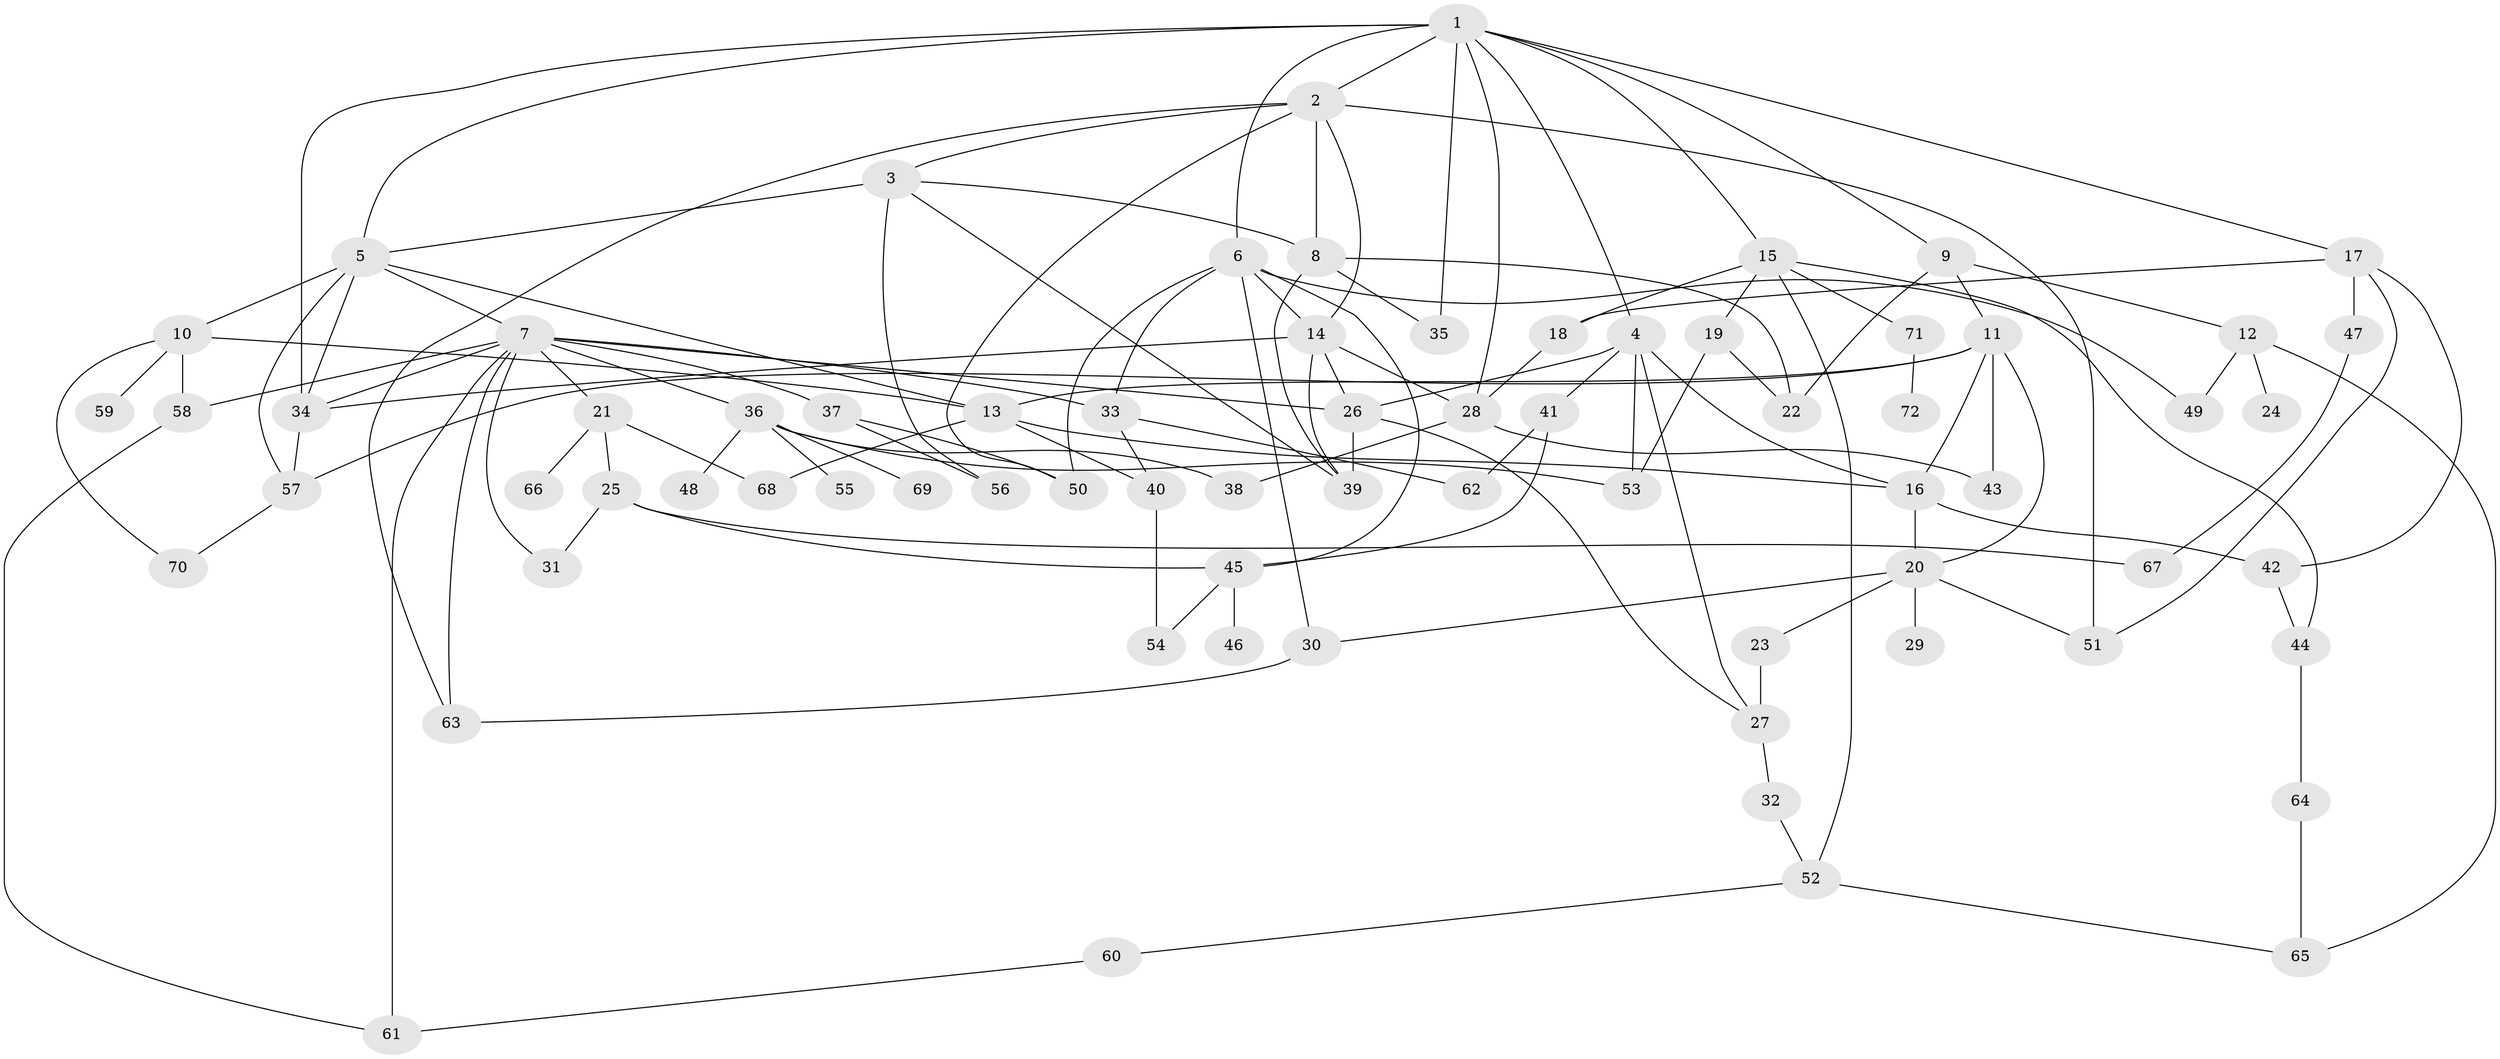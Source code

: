 // original degree distribution, {5: 0.0763888888888889, 4: 0.1388888888888889, 7: 0.034722222222222224, 2: 0.3333333333333333, 6: 0.034722222222222224, 8: 0.006944444444444444, 9: 0.006944444444444444, 3: 0.2152777777777778, 1: 0.1527777777777778}
// Generated by graph-tools (version 1.1) at 2025/34/03/09/25 02:34:21]
// undirected, 72 vertices, 128 edges
graph export_dot {
graph [start="1"]
  node [color=gray90,style=filled];
  1;
  2;
  3;
  4;
  5;
  6;
  7;
  8;
  9;
  10;
  11;
  12;
  13;
  14;
  15;
  16;
  17;
  18;
  19;
  20;
  21;
  22;
  23;
  24;
  25;
  26;
  27;
  28;
  29;
  30;
  31;
  32;
  33;
  34;
  35;
  36;
  37;
  38;
  39;
  40;
  41;
  42;
  43;
  44;
  45;
  46;
  47;
  48;
  49;
  50;
  51;
  52;
  53;
  54;
  55;
  56;
  57;
  58;
  59;
  60;
  61;
  62;
  63;
  64;
  65;
  66;
  67;
  68;
  69;
  70;
  71;
  72;
  1 -- 2 [weight=2.0];
  1 -- 4 [weight=1.0];
  1 -- 5 [weight=1.0];
  1 -- 6 [weight=1.0];
  1 -- 9 [weight=1.0];
  1 -- 15 [weight=1.0];
  1 -- 17 [weight=1.0];
  1 -- 28 [weight=2.0];
  1 -- 34 [weight=1.0];
  1 -- 35 [weight=1.0];
  2 -- 3 [weight=2.0];
  2 -- 8 [weight=1.0];
  2 -- 14 [weight=1.0];
  2 -- 50 [weight=1.0];
  2 -- 51 [weight=1.0];
  2 -- 63 [weight=1.0];
  3 -- 5 [weight=2.0];
  3 -- 8 [weight=2.0];
  3 -- 39 [weight=1.0];
  3 -- 56 [weight=1.0];
  4 -- 16 [weight=1.0];
  4 -- 26 [weight=1.0];
  4 -- 27 [weight=1.0];
  4 -- 41 [weight=1.0];
  4 -- 53 [weight=1.0];
  5 -- 7 [weight=1.0];
  5 -- 10 [weight=1.0];
  5 -- 13 [weight=1.0];
  5 -- 34 [weight=1.0];
  5 -- 57 [weight=1.0];
  6 -- 14 [weight=1.0];
  6 -- 30 [weight=1.0];
  6 -- 33 [weight=1.0];
  6 -- 45 [weight=1.0];
  6 -- 49 [weight=1.0];
  6 -- 50 [weight=1.0];
  7 -- 21 [weight=1.0];
  7 -- 26 [weight=1.0];
  7 -- 31 [weight=1.0];
  7 -- 33 [weight=1.0];
  7 -- 34 [weight=2.0];
  7 -- 36 [weight=1.0];
  7 -- 37 [weight=2.0];
  7 -- 58 [weight=1.0];
  7 -- 61 [weight=1.0];
  7 -- 63 [weight=1.0];
  8 -- 22 [weight=1.0];
  8 -- 35 [weight=1.0];
  8 -- 39 [weight=1.0];
  9 -- 11 [weight=1.0];
  9 -- 12 [weight=1.0];
  9 -- 22 [weight=1.0];
  10 -- 13 [weight=1.0];
  10 -- 58 [weight=1.0];
  10 -- 59 [weight=1.0];
  10 -- 70 [weight=1.0];
  11 -- 13 [weight=2.0];
  11 -- 16 [weight=2.0];
  11 -- 20 [weight=1.0];
  11 -- 43 [weight=1.0];
  11 -- 57 [weight=1.0];
  12 -- 24 [weight=1.0];
  12 -- 49 [weight=1.0];
  12 -- 65 [weight=1.0];
  13 -- 16 [weight=1.0];
  13 -- 40 [weight=2.0];
  13 -- 68 [weight=1.0];
  14 -- 26 [weight=3.0];
  14 -- 28 [weight=1.0];
  14 -- 34 [weight=2.0];
  14 -- 39 [weight=2.0];
  15 -- 18 [weight=1.0];
  15 -- 19 [weight=1.0];
  15 -- 44 [weight=1.0];
  15 -- 52 [weight=1.0];
  15 -- 71 [weight=1.0];
  16 -- 20 [weight=3.0];
  16 -- 42 [weight=1.0];
  17 -- 18 [weight=1.0];
  17 -- 42 [weight=1.0];
  17 -- 47 [weight=1.0];
  17 -- 51 [weight=1.0];
  18 -- 28 [weight=1.0];
  19 -- 22 [weight=1.0];
  19 -- 53 [weight=1.0];
  20 -- 23 [weight=1.0];
  20 -- 29 [weight=3.0];
  20 -- 30 [weight=1.0];
  20 -- 51 [weight=1.0];
  21 -- 25 [weight=1.0];
  21 -- 66 [weight=1.0];
  21 -- 68 [weight=1.0];
  23 -- 27 [weight=2.0];
  25 -- 31 [weight=1.0];
  25 -- 45 [weight=1.0];
  25 -- 67 [weight=1.0];
  26 -- 27 [weight=1.0];
  26 -- 39 [weight=2.0];
  27 -- 32 [weight=1.0];
  28 -- 38 [weight=1.0];
  28 -- 43 [weight=1.0];
  30 -- 63 [weight=1.0];
  32 -- 52 [weight=1.0];
  33 -- 40 [weight=1.0];
  33 -- 62 [weight=1.0];
  34 -- 57 [weight=2.0];
  36 -- 38 [weight=1.0];
  36 -- 48 [weight=1.0];
  36 -- 53 [weight=1.0];
  36 -- 55 [weight=1.0];
  36 -- 69 [weight=1.0];
  37 -- 50 [weight=1.0];
  37 -- 56 [weight=1.0];
  40 -- 54 [weight=1.0];
  41 -- 45 [weight=1.0];
  41 -- 62 [weight=1.0];
  42 -- 44 [weight=1.0];
  44 -- 64 [weight=1.0];
  45 -- 46 [weight=1.0];
  45 -- 54 [weight=1.0];
  47 -- 67 [weight=1.0];
  52 -- 60 [weight=1.0];
  52 -- 65 [weight=1.0];
  57 -- 70 [weight=1.0];
  58 -- 61 [weight=1.0];
  60 -- 61 [weight=1.0];
  64 -- 65 [weight=1.0];
  71 -- 72 [weight=1.0];
}

